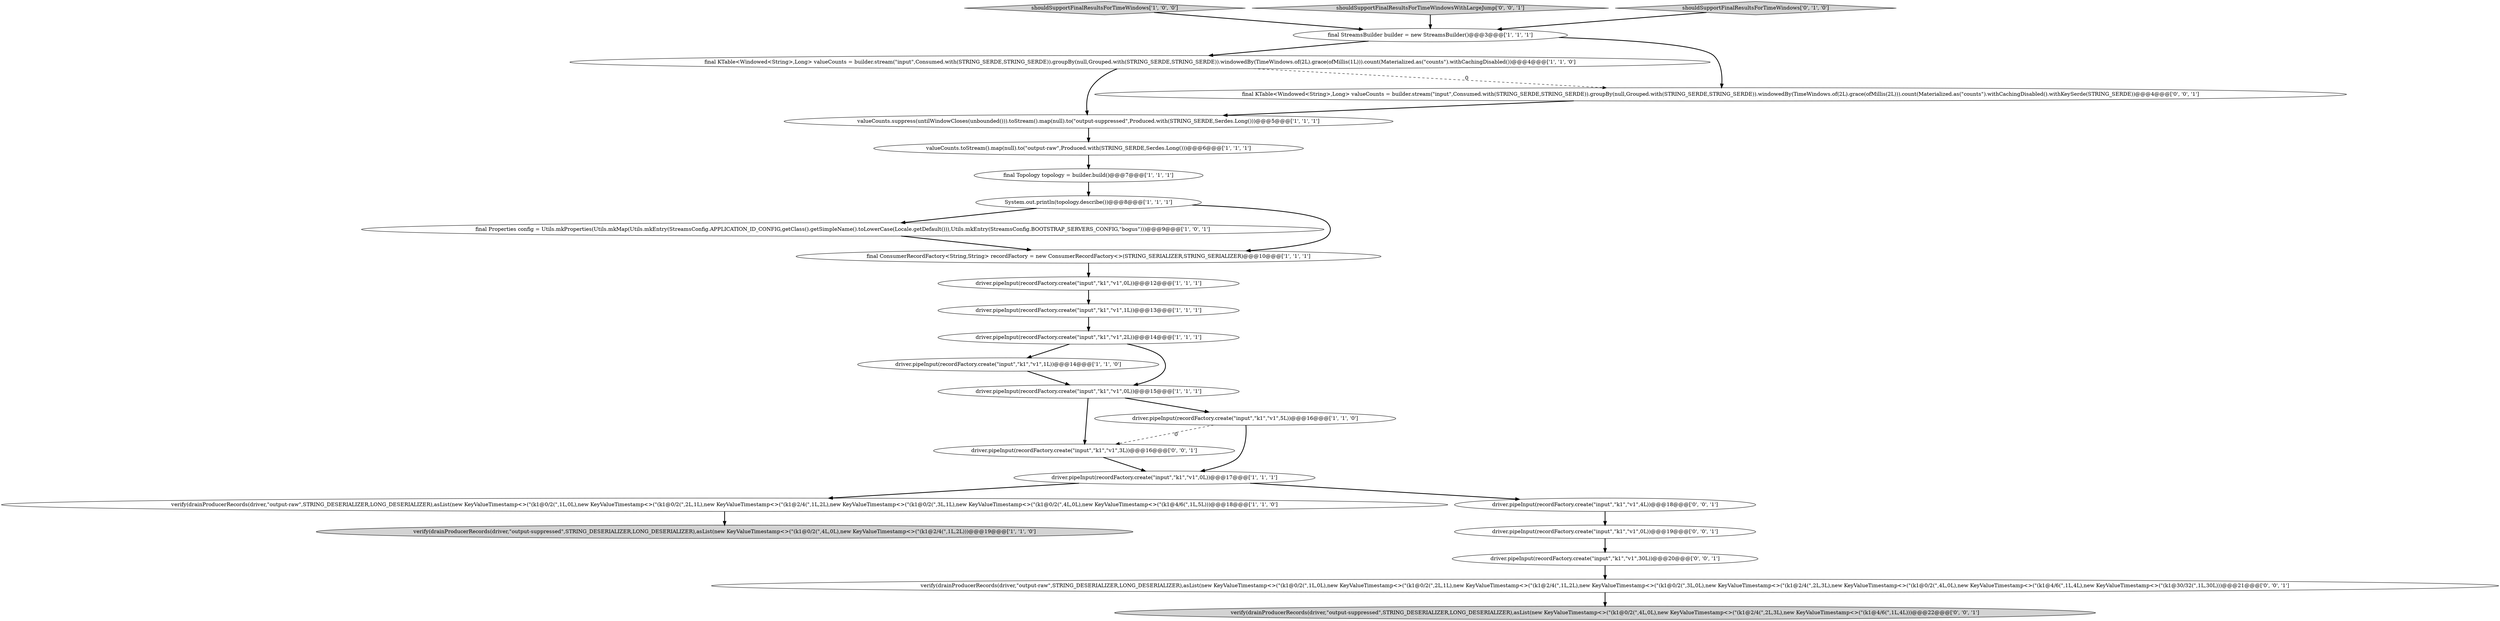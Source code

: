 digraph {
21 [style = filled, label = "driver.pipeInput(recordFactory.create(\"input\",\"k1\",\"v1\",0L))@@@19@@@['0', '0', '1']", fillcolor = white, shape = ellipse image = "AAA0AAABBB3BBB"];
6 [style = filled, label = "final Properties config = Utils.mkProperties(Utils.mkMap(Utils.mkEntry(StreamsConfig.APPLICATION_ID_CONFIG,getClass().getSimpleName().toLowerCase(Locale.getDefault())),Utils.mkEntry(StreamsConfig.BOOTSTRAP_SERVERS_CONFIG,\"bogus\")))@@@9@@@['1', '0', '1']", fillcolor = white, shape = ellipse image = "AAA0AAABBB1BBB"];
20 [style = filled, label = "driver.pipeInput(recordFactory.create(\"input\",\"k1\",\"v1\",30L))@@@20@@@['0', '0', '1']", fillcolor = white, shape = ellipse image = "AAA0AAABBB3BBB"];
4 [style = filled, label = "shouldSupportFinalResultsForTimeWindows['1', '0', '0']", fillcolor = lightgray, shape = diamond image = "AAA0AAABBB1BBB"];
25 [style = filled, label = "shouldSupportFinalResultsForTimeWindowsWithLargeJump['0', '0', '1']", fillcolor = lightgray, shape = diamond image = "AAA0AAABBB3BBB"];
14 [style = filled, label = "driver.pipeInput(recordFactory.create(\"input\",\"k1\",\"v1\",0L))@@@12@@@['1', '1', '1']", fillcolor = white, shape = ellipse image = "AAA0AAABBB1BBB"];
10 [style = filled, label = "verify(drainProducerRecords(driver,\"output-raw\",STRING_DESERIALIZER,LONG_DESERIALIZER),asList(new KeyValueTimestamp<>(\"(k1@0/2(\",1L,0L),new KeyValueTimestamp<>(\"(k1@0/2(\",2L,1L),new KeyValueTimestamp<>(\"(k1@2/4(\",1L,2L),new KeyValueTimestamp<>(\"(k1@0/2(\",3L,1L),new KeyValueTimestamp<>(\"(k1@0/2(\",4L,0L),new KeyValueTimestamp<>(\"(k1@4/6(\",1L,5L)))@@@18@@@['1', '1', '0']", fillcolor = white, shape = ellipse image = "AAA0AAABBB1BBB"];
23 [style = filled, label = "verify(drainProducerRecords(driver,\"output-raw\",STRING_DESERIALIZER,LONG_DESERIALIZER),asList(new KeyValueTimestamp<>(\"(k1@0/2(\",1L,0L),new KeyValueTimestamp<>(\"(k1@0/2(\",2L,1L),new KeyValueTimestamp<>(\"(k1@2/4(\",1L,2L),new KeyValueTimestamp<>(\"(k1@0/2(\",3L,0L),new KeyValueTimestamp<>(\"(k1@2/4(\",2L,3L),new KeyValueTimestamp<>(\"(k1@0/2(\",4L,0L),new KeyValueTimestamp<>(\"(k1@4/6(\",1L,4L),new KeyValueTimestamp<>(\"(k1@30/32(\",1L,30L)))@@@21@@@['0', '0', '1']", fillcolor = white, shape = ellipse image = "AAA0AAABBB3BBB"];
2 [style = filled, label = "valueCounts.toStream().map(null).to(\"output-raw\",Produced.with(STRING_SERDE,Serdes.Long()))@@@6@@@['1', '1', '1']", fillcolor = white, shape = ellipse image = "AAA0AAABBB1BBB"];
15 [style = filled, label = "driver.pipeInput(recordFactory.create(\"input\",\"k1\",\"v1\",1L))@@@13@@@['1', '1', '1']", fillcolor = white, shape = ellipse image = "AAA0AAABBB1BBB"];
22 [style = filled, label = "driver.pipeInput(recordFactory.create(\"input\",\"k1\",\"v1\",3L))@@@16@@@['0', '0', '1']", fillcolor = white, shape = ellipse image = "AAA0AAABBB3BBB"];
3 [style = filled, label = "driver.pipeInput(recordFactory.create(\"input\",\"k1\",\"v1\",2L))@@@14@@@['1', '1', '1']", fillcolor = white, shape = ellipse image = "AAA0AAABBB1BBB"];
17 [style = filled, label = "driver.pipeInput(recordFactory.create(\"input\",\"k1\",\"v1\",5L))@@@16@@@['1', '1', '0']", fillcolor = white, shape = ellipse image = "AAA0AAABBB1BBB"];
1 [style = filled, label = "System.out.println(topology.describe())@@@8@@@['1', '1', '1']", fillcolor = white, shape = ellipse image = "AAA0AAABBB1BBB"];
24 [style = filled, label = "verify(drainProducerRecords(driver,\"output-suppressed\",STRING_DESERIALIZER,LONG_DESERIALIZER),asList(new KeyValueTimestamp<>(\"(k1@0/2(\",4L,0L),new KeyValueTimestamp<>(\"(k1@2/4(\",2L,3L),new KeyValueTimestamp<>(\"(k1@4/6(\",1L,4L)))@@@22@@@['0', '0', '1']", fillcolor = lightgray, shape = ellipse image = "AAA0AAABBB3BBB"];
8 [style = filled, label = "driver.pipeInput(recordFactory.create(\"input\",\"k1\",\"v1\",0L))@@@17@@@['1', '1', '1']", fillcolor = white, shape = ellipse image = "AAA0AAABBB1BBB"];
11 [style = filled, label = "final ConsumerRecordFactory<String,String> recordFactory = new ConsumerRecordFactory<>(STRING_SERIALIZER,STRING_SERIALIZER)@@@10@@@['1', '1', '1']", fillcolor = white, shape = ellipse image = "AAA0AAABBB1BBB"];
18 [style = filled, label = "shouldSupportFinalResultsForTimeWindows['0', '1', '0']", fillcolor = lightgray, shape = diamond image = "AAA0AAABBB2BBB"];
5 [style = filled, label = "final KTable<Windowed<String>,Long> valueCounts = builder.stream(\"input\",Consumed.with(STRING_SERDE,STRING_SERDE)).groupBy(null,Grouped.with(STRING_SERDE,STRING_SERDE)).windowedBy(TimeWindows.of(2L).grace(ofMillis(1L))).count(Materialized.as(\"counts\").withCachingDisabled())@@@4@@@['1', '1', '0']", fillcolor = white, shape = ellipse image = "AAA0AAABBB1BBB"];
12 [style = filled, label = "valueCounts.suppress(untilWindowCloses(unbounded())).toStream().map(null).to(\"output-suppressed\",Produced.with(STRING_SERDE,Serdes.Long()))@@@5@@@['1', '1', '1']", fillcolor = white, shape = ellipse image = "AAA0AAABBB1BBB"];
26 [style = filled, label = "driver.pipeInput(recordFactory.create(\"input\",\"k1\",\"v1\",4L))@@@18@@@['0', '0', '1']", fillcolor = white, shape = ellipse image = "AAA0AAABBB3BBB"];
7 [style = filled, label = "driver.pipeInput(recordFactory.create(\"input\",\"k1\",\"v1\",1L))@@@14@@@['1', '1', '0']", fillcolor = white, shape = ellipse image = "AAA0AAABBB1BBB"];
9 [style = filled, label = "verify(drainProducerRecords(driver,\"output-suppressed\",STRING_DESERIALIZER,LONG_DESERIALIZER),asList(new KeyValueTimestamp<>(\"(k1@0/2(\",4L,0L),new KeyValueTimestamp<>(\"(k1@2/4(\",1L,2L)))@@@19@@@['1', '1', '0']", fillcolor = lightgray, shape = ellipse image = "AAA0AAABBB1BBB"];
13 [style = filled, label = "driver.pipeInput(recordFactory.create(\"input\",\"k1\",\"v1\",0L))@@@15@@@['1', '1', '1']", fillcolor = white, shape = ellipse image = "AAA0AAABBB1BBB"];
16 [style = filled, label = "final StreamsBuilder builder = new StreamsBuilder()@@@3@@@['1', '1', '1']", fillcolor = white, shape = ellipse image = "AAA0AAABBB1BBB"];
0 [style = filled, label = "final Topology topology = builder.build()@@@7@@@['1', '1', '1']", fillcolor = white, shape = ellipse image = "AAA0AAABBB1BBB"];
19 [style = filled, label = "final KTable<Windowed<String>,Long> valueCounts = builder.stream(\"input\",Consumed.with(STRING_SERDE,STRING_SERDE)).groupBy(null,Grouped.with(STRING_SERDE,STRING_SERDE)).windowedBy(TimeWindows.of(2L).grace(ofMillis(2L))).count(Materialized.as(\"counts\").withCachingDisabled().withKeySerde(STRING_SERDE))@@@4@@@['0', '0', '1']", fillcolor = white, shape = ellipse image = "AAA0AAABBB3BBB"];
7->13 [style = bold, label=""];
17->8 [style = bold, label=""];
8->10 [style = bold, label=""];
19->12 [style = bold, label=""];
11->14 [style = bold, label=""];
17->22 [style = dashed, label="0"];
16->19 [style = bold, label=""];
15->3 [style = bold, label=""];
25->16 [style = bold, label=""];
1->11 [style = bold, label=""];
26->21 [style = bold, label=""];
22->8 [style = bold, label=""];
13->17 [style = bold, label=""];
12->2 [style = bold, label=""];
23->24 [style = bold, label=""];
2->0 [style = bold, label=""];
1->6 [style = bold, label=""];
21->20 [style = bold, label=""];
20->23 [style = bold, label=""];
5->12 [style = bold, label=""];
3->7 [style = bold, label=""];
0->1 [style = bold, label=""];
6->11 [style = bold, label=""];
16->5 [style = bold, label=""];
3->13 [style = bold, label=""];
14->15 [style = bold, label=""];
10->9 [style = bold, label=""];
13->22 [style = bold, label=""];
5->19 [style = dashed, label="0"];
4->16 [style = bold, label=""];
8->26 [style = bold, label=""];
18->16 [style = bold, label=""];
}
